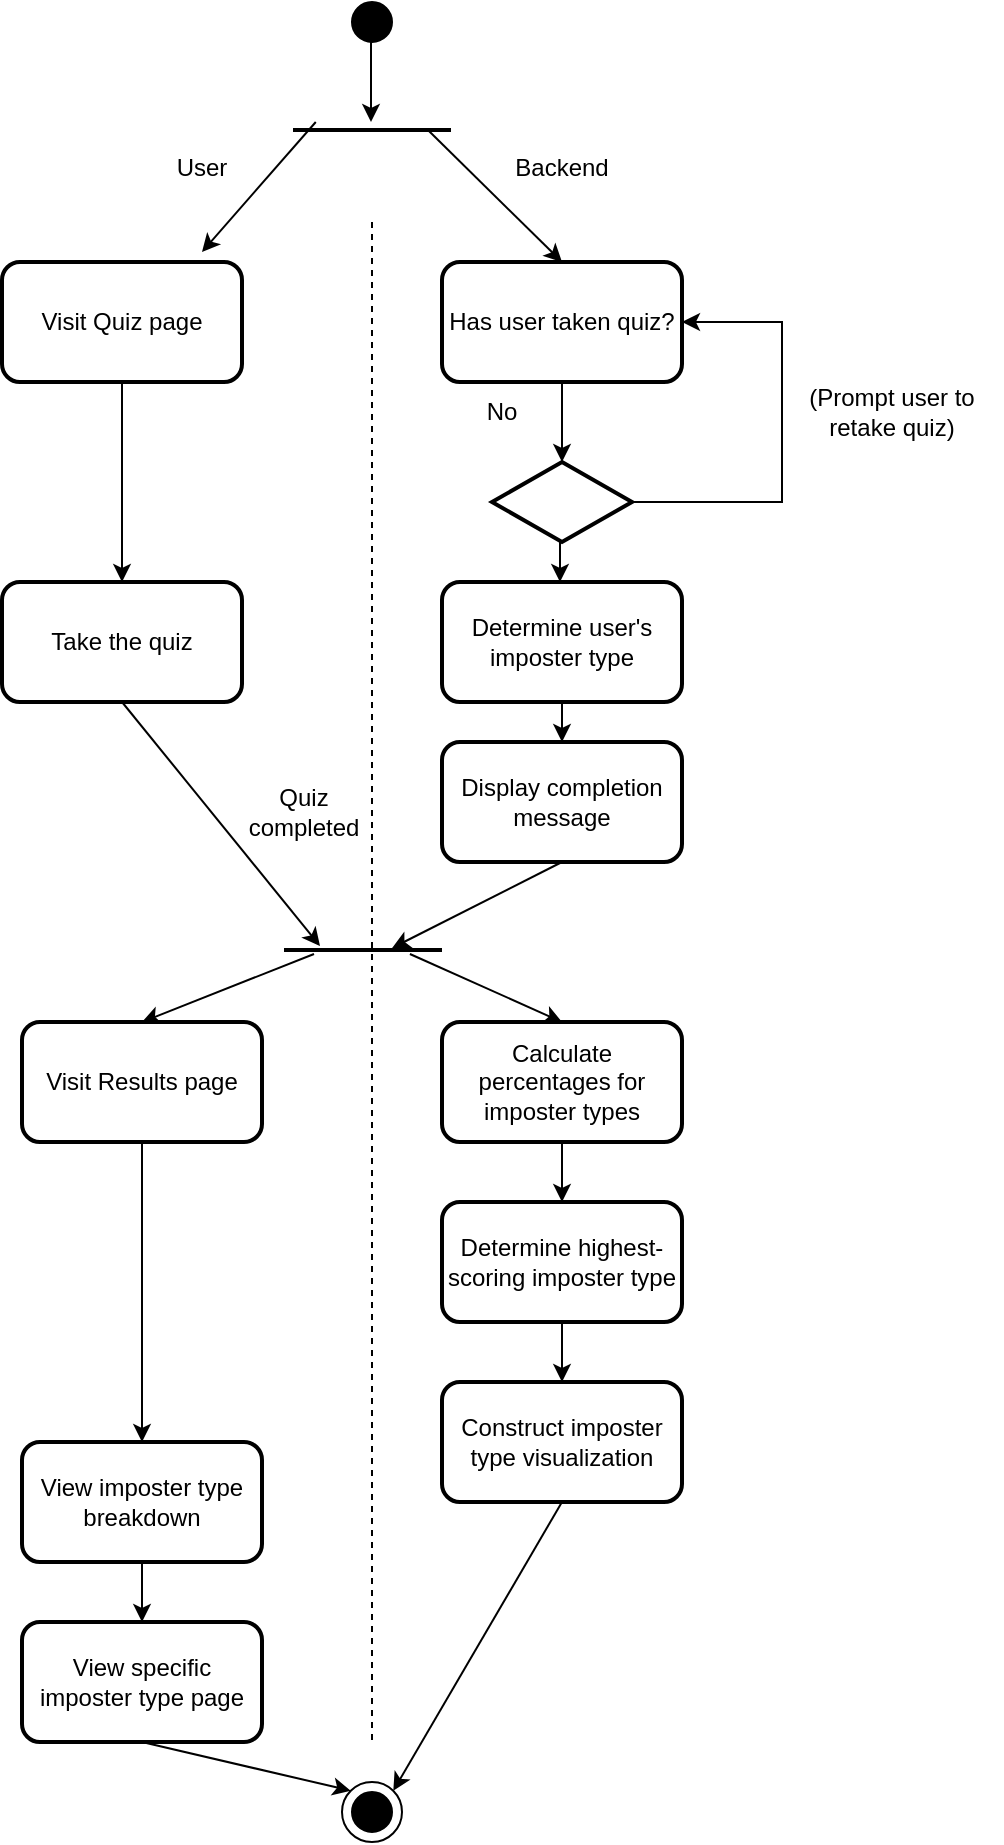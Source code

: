 <mxfile version="16.3.0" type="device"><diagram id="PodS3V020cLCIM8Ogwl_" name="Page-1"><mxGraphModel dx="1581" dy="877" grid="1" gridSize="10" guides="1" tooltips="1" connect="1" arrows="1" fold="1" page="1" pageScale="1" pageWidth="850" pageHeight="1100" math="0" shadow="0"><root><mxCell id="0"/><mxCell id="1" parent="0"/><mxCell id="PCp2Ykoz_1IYvYtJUqGJ-2" value="" style="line;strokeWidth=1;fillColor=none;align=left;verticalAlign=middle;spacingTop=-1;spacingLeft=3;spacingRight=3;rotatable=0;labelPosition=right;points=[];portConstraint=eastwest;direction=south;dashed=1;" vertex="1" parent="1"><mxGeometry x="401" y="120" width="8" height="760" as="geometry"/></mxCell><mxCell id="PCp2Ykoz_1IYvYtJUqGJ-5" value="" style="verticalLabelPosition=bottom;verticalAlign=top;html=1;shape=mxgraph.flowchart.on-page_reference;fillColor=#000000;" vertex="1" parent="1"><mxGeometry x="395" y="10" width="20" height="20" as="geometry"/></mxCell><mxCell id="PCp2Ykoz_1IYvYtJUqGJ-6" value="" style="endArrow=classic;html=1;rounded=0;" edge="1" parent="1"><mxGeometry width="50" height="50" relative="1" as="geometry"><mxPoint x="404.5" y="20" as="sourcePoint"/><mxPoint x="404.5" y="70" as="targetPoint"/></mxGeometry></mxCell><mxCell id="PCp2Ykoz_1IYvYtJUqGJ-7" value="" style="line;strokeWidth=2;fillColor=none;align=left;verticalAlign=middle;spacingTop=-1;spacingLeft=3;spacingRight=3;rotatable=0;labelPosition=right;points=[];portConstraint=eastwest;" vertex="1" parent="1"><mxGeometry x="365.5" y="70" width="79" height="8" as="geometry"/></mxCell><mxCell id="PCp2Ykoz_1IYvYtJUqGJ-8" value="" style="endArrow=classic;html=1;rounded=0;" edge="1" parent="1"><mxGeometry width="50" height="50" relative="1" as="geometry"><mxPoint x="376.88" y="70" as="sourcePoint"/><mxPoint x="320.005" y="135" as="targetPoint"/></mxGeometry></mxCell><mxCell id="PCp2Ykoz_1IYvYtJUqGJ-10" value="User" style="text;html=1;strokeColor=none;fillColor=none;align=center;verticalAlign=middle;whiteSpace=wrap;rounded=0;" vertex="1" parent="1"><mxGeometry x="290" y="78" width="60" height="30" as="geometry"/></mxCell><mxCell id="PCp2Ykoz_1IYvYtJUqGJ-11" value="" style="endArrow=classic;html=1;rounded=0;exitX=0.854;exitY=0.5;exitDx=0;exitDy=0;exitPerimeter=0;" edge="1" parent="1" source="PCp2Ykoz_1IYvYtJUqGJ-7"><mxGeometry width="50" height="50" relative="1" as="geometry"><mxPoint x="390" y="80" as="sourcePoint"/><mxPoint x="500" y="140" as="targetPoint"/></mxGeometry></mxCell><mxCell id="PCp2Ykoz_1IYvYtJUqGJ-12" value="Backend" style="text;html=1;strokeColor=none;fillColor=none;align=center;verticalAlign=middle;whiteSpace=wrap;rounded=0;" vertex="1" parent="1"><mxGeometry x="470" y="78" width="60" height="30" as="geometry"/></mxCell><mxCell id="PCp2Ykoz_1IYvYtJUqGJ-13" value="Visit Quiz page" style="rounded=1;whiteSpace=wrap;html=1;strokeWidth=2;fillColor=#FFFFFF;" vertex="1" parent="1"><mxGeometry x="220" y="140" width="120" height="60" as="geometry"/></mxCell><mxCell id="PCp2Ykoz_1IYvYtJUqGJ-14" value="Has user taken quiz?" style="rounded=1;whiteSpace=wrap;html=1;strokeWidth=2;fillColor=#FFFFFF;" vertex="1" parent="1"><mxGeometry x="440" y="140" width="120" height="60" as="geometry"/></mxCell><mxCell id="PCp2Ykoz_1IYvYtJUqGJ-15" value="" style="rhombus;whiteSpace=wrap;html=1;strokeWidth=2;fillColor=#FFFFFF;" vertex="1" parent="1"><mxGeometry x="465" y="240" width="70" height="40" as="geometry"/></mxCell><mxCell id="PCp2Ykoz_1IYvYtJUqGJ-16" value="" style="endArrow=classic;html=1;rounded=0;exitX=0.5;exitY=1;exitDx=0;exitDy=0;entryX=0.5;entryY=0;entryDx=0;entryDy=0;" edge="1" parent="1" source="PCp2Ykoz_1IYvYtJUqGJ-14" target="PCp2Ykoz_1IYvYtJUqGJ-15"><mxGeometry width="50" height="50" relative="1" as="geometry"><mxPoint x="430" y="290" as="sourcePoint"/><mxPoint x="480" y="240" as="targetPoint"/></mxGeometry></mxCell><mxCell id="PCp2Ykoz_1IYvYtJUqGJ-17" value="No" style="text;html=1;strokeColor=none;fillColor=none;align=center;verticalAlign=middle;whiteSpace=wrap;rounded=0;" vertex="1" parent="1"><mxGeometry x="440" y="200" width="60" height="30" as="geometry"/></mxCell><mxCell id="PCp2Ykoz_1IYvYtJUqGJ-18" value="" style="endArrow=classic;html=1;rounded=0;exitX=1;exitY=0.5;exitDx=0;exitDy=0;entryX=1;entryY=0.5;entryDx=0;entryDy=0;" edge="1" parent="1" source="PCp2Ykoz_1IYvYtJUqGJ-15" target="PCp2Ykoz_1IYvYtJUqGJ-14"><mxGeometry width="50" height="50" relative="1" as="geometry"><mxPoint x="560" y="290" as="sourcePoint"/><mxPoint x="610" y="240" as="targetPoint"/><Array as="points"><mxPoint x="610" y="260"/><mxPoint x="610" y="170"/></Array></mxGeometry></mxCell><mxCell id="PCp2Ykoz_1IYvYtJUqGJ-19" value="(Prompt user to retake quiz)" style="text;html=1;strokeColor=none;fillColor=none;align=center;verticalAlign=middle;whiteSpace=wrap;rounded=0;" vertex="1" parent="1"><mxGeometry x="610" y="200" width="110" height="30" as="geometry"/></mxCell><mxCell id="PCp2Ykoz_1IYvYtJUqGJ-20" value="Take the quiz" style="rounded=1;whiteSpace=wrap;html=1;strokeWidth=2;fillColor=#FFFFFF;" vertex="1" parent="1"><mxGeometry x="220" y="300" width="120" height="60" as="geometry"/></mxCell><mxCell id="PCp2Ykoz_1IYvYtJUqGJ-21" value="" style="endArrow=classic;html=1;rounded=0;exitX=0.5;exitY=1;exitDx=0;exitDy=0;entryX=0.5;entryY=0;entryDx=0;entryDy=0;" edge="1" parent="1" source="PCp2Ykoz_1IYvYtJUqGJ-13" target="PCp2Ykoz_1IYvYtJUqGJ-20"><mxGeometry width="50" height="50" relative="1" as="geometry"><mxPoint x="130" y="280" as="sourcePoint"/><mxPoint x="180" y="230" as="targetPoint"/></mxGeometry></mxCell><mxCell id="PCp2Ykoz_1IYvYtJUqGJ-22" value="Display completion message" style="rounded=1;whiteSpace=wrap;html=1;strokeWidth=2;fillColor=#FFFFFF;" vertex="1" parent="1"><mxGeometry x="440" y="380" width="120" height="60" as="geometry"/></mxCell><mxCell id="PCp2Ykoz_1IYvYtJUqGJ-23" value="" style="endArrow=classic;html=1;rounded=0;exitX=0.5;exitY=1;exitDx=0;exitDy=0;" edge="1" parent="1"><mxGeometry width="50" height="50" relative="1" as="geometry"><mxPoint x="499" y="280" as="sourcePoint"/><mxPoint x="499" y="300" as="targetPoint"/></mxGeometry></mxCell><mxCell id="PCp2Ykoz_1IYvYtJUqGJ-24" value="" style="line;strokeWidth=2;fillColor=none;align=left;verticalAlign=middle;spacingTop=-1;spacingLeft=3;spacingRight=3;rotatable=0;labelPosition=right;points=[];portConstraint=eastwest;" vertex="1" parent="1"><mxGeometry x="361" y="480" width="79" height="8" as="geometry"/></mxCell><mxCell id="PCp2Ykoz_1IYvYtJUqGJ-25" value="" style="endArrow=classic;html=1;rounded=0;exitX=0.5;exitY=1;exitDx=0;exitDy=0;entryX=0.228;entryY=0.25;entryDx=0;entryDy=0;entryPerimeter=0;" edge="1" parent="1" source="PCp2Ykoz_1IYvYtJUqGJ-20" target="PCp2Ykoz_1IYvYtJUqGJ-24"><mxGeometry width="50" height="50" relative="1" as="geometry"><mxPoint x="290" y="210" as="sourcePoint"/><mxPoint x="290" y="310" as="targetPoint"/></mxGeometry></mxCell><mxCell id="PCp2Ykoz_1IYvYtJUqGJ-26" value="" style="endArrow=classic;html=1;rounded=0;exitX=0.5;exitY=1;exitDx=0;exitDy=0;entryX=0.684;entryY=0.375;entryDx=0;entryDy=0;entryPerimeter=0;" edge="1" parent="1" source="PCp2Ykoz_1IYvYtJUqGJ-22" target="PCp2Ykoz_1IYvYtJUqGJ-24"><mxGeometry width="50" height="50" relative="1" as="geometry"><mxPoint x="290" y="370" as="sourcePoint"/><mxPoint x="389.012" y="422" as="targetPoint"/></mxGeometry></mxCell><mxCell id="PCp2Ykoz_1IYvYtJUqGJ-27" value="Determine user's imposter type" style="rounded=1;whiteSpace=wrap;html=1;strokeWidth=2;fillColor=#FFFFFF;" vertex="1" parent="1"><mxGeometry x="440" y="300" width="120" height="60" as="geometry"/></mxCell><mxCell id="PCp2Ykoz_1IYvYtJUqGJ-29" value="" style="endArrow=classic;html=1;rounded=0;exitX=0.5;exitY=1;exitDx=0;exitDy=0;entryX=0.5;entryY=0;entryDx=0;entryDy=0;" edge="1" parent="1" source="PCp2Ykoz_1IYvYtJUqGJ-27" target="PCp2Ykoz_1IYvYtJUqGJ-22"><mxGeometry width="50" height="50" relative="1" as="geometry"><mxPoint x="110" y="420" as="sourcePoint"/><mxPoint x="160" y="370" as="targetPoint"/></mxGeometry></mxCell><mxCell id="PCp2Ykoz_1IYvYtJUqGJ-30" value="Visit Results page" style="rounded=1;whiteSpace=wrap;html=1;strokeWidth=2;fillColor=#FFFFFF;" vertex="1" parent="1"><mxGeometry x="230" y="520" width="120" height="60" as="geometry"/></mxCell><mxCell id="PCp2Ykoz_1IYvYtJUqGJ-31" value="Quiz completed" style="text;html=1;strokeColor=none;fillColor=none;align=center;verticalAlign=middle;whiteSpace=wrap;rounded=0;" vertex="1" parent="1"><mxGeometry x="341" y="400" width="60" height="30" as="geometry"/></mxCell><mxCell id="PCp2Ykoz_1IYvYtJUqGJ-32" value="Calculate percentages for imposter types" style="rounded=1;whiteSpace=wrap;html=1;strokeWidth=2;fillColor=#FFFFFF;" vertex="1" parent="1"><mxGeometry x="440" y="520" width="120" height="60" as="geometry"/></mxCell><mxCell id="PCp2Ykoz_1IYvYtJUqGJ-33" value="" style="endArrow=classic;html=1;rounded=0;exitX=0.19;exitY=0.75;exitDx=0;exitDy=0;exitPerimeter=0;entryX=0.5;entryY=0;entryDx=0;entryDy=0;" edge="1" parent="1" source="PCp2Ykoz_1IYvYtJUqGJ-24" target="PCp2Ykoz_1IYvYtJUqGJ-30"><mxGeometry width="50" height="50" relative="1" as="geometry"><mxPoint x="130" y="550" as="sourcePoint"/><mxPoint x="180" y="500" as="targetPoint"/></mxGeometry></mxCell><mxCell id="PCp2Ykoz_1IYvYtJUqGJ-34" value="" style="endArrow=classic;html=1;rounded=0;exitX=0.797;exitY=0.75;exitDx=0;exitDy=0;exitPerimeter=0;entryX=0.5;entryY=0;entryDx=0;entryDy=0;" edge="1" parent="1" source="PCp2Ykoz_1IYvYtJUqGJ-24" target="PCp2Ykoz_1IYvYtJUqGJ-32"><mxGeometry width="50" height="50" relative="1" as="geometry"><mxPoint x="620" y="550" as="sourcePoint"/><mxPoint x="670" y="500" as="targetPoint"/></mxGeometry></mxCell><mxCell id="PCp2Ykoz_1IYvYtJUqGJ-35" value="Determine highest-scoring imposter type" style="rounded=1;whiteSpace=wrap;html=1;strokeWidth=2;fillColor=#FFFFFF;" vertex="1" parent="1"><mxGeometry x="440" y="610" width="120" height="60" as="geometry"/></mxCell><mxCell id="PCp2Ykoz_1IYvYtJUqGJ-36" value="" style="endArrow=classic;html=1;rounded=0;exitX=0.5;exitY=1;exitDx=0;exitDy=0;entryX=0.5;entryY=0;entryDx=0;entryDy=0;" edge="1" parent="1" source="PCp2Ykoz_1IYvYtJUqGJ-32" target="PCp2Ykoz_1IYvYtJUqGJ-35"><mxGeometry width="50" height="50" relative="1" as="geometry"><mxPoint x="290" y="710" as="sourcePoint"/><mxPoint x="340" y="660" as="targetPoint"/></mxGeometry></mxCell><mxCell id="PCp2Ykoz_1IYvYtJUqGJ-37" value="View specific imposter type page" style="rounded=1;whiteSpace=wrap;html=1;strokeWidth=2;fillColor=#FFFFFF;" vertex="1" parent="1"><mxGeometry x="230" y="820" width="120" height="60" as="geometry"/></mxCell><mxCell id="PCp2Ykoz_1IYvYtJUqGJ-38" value="View imposter type breakdown" style="rounded=1;whiteSpace=wrap;html=1;strokeWidth=2;fillColor=#FFFFFF;" vertex="1" parent="1"><mxGeometry x="230" y="730" width="120" height="60" as="geometry"/></mxCell><mxCell id="PCp2Ykoz_1IYvYtJUqGJ-39" value="" style="endArrow=classic;html=1;rounded=0;exitX=0.5;exitY=1;exitDx=0;exitDy=0;entryX=0.5;entryY=0;entryDx=0;entryDy=0;" edge="1" parent="1" source="PCp2Ykoz_1IYvYtJUqGJ-30" target="PCp2Ykoz_1IYvYtJUqGJ-38"><mxGeometry width="50" height="50" relative="1" as="geometry"><mxPoint x="110" y="690" as="sourcePoint"/><mxPoint x="160" y="640" as="targetPoint"/></mxGeometry></mxCell><mxCell id="PCp2Ykoz_1IYvYtJUqGJ-40" value="" style="endArrow=classic;html=1;rounded=0;exitX=0.5;exitY=1;exitDx=0;exitDy=0;entryX=0.5;entryY=0;entryDx=0;entryDy=0;" edge="1" parent="1" source="PCp2Ykoz_1IYvYtJUqGJ-38" target="PCp2Ykoz_1IYvYtJUqGJ-37"><mxGeometry width="50" height="50" relative="1" as="geometry"><mxPoint x="300" y="590" as="sourcePoint"/><mxPoint x="300" y="630" as="targetPoint"/></mxGeometry></mxCell><mxCell id="PCp2Ykoz_1IYvYtJUqGJ-43" value="" style="group" vertex="1" connectable="0" parent="1"><mxGeometry x="390" y="900" width="30" height="30" as="geometry"/></mxCell><mxCell id="PCp2Ykoz_1IYvYtJUqGJ-42" value="" style="verticalLabelPosition=bottom;verticalAlign=top;html=1;shape=mxgraph.flowchart.on-page_reference;fillColor=#FFFFFF;strokeWidth=1;" vertex="1" parent="PCp2Ykoz_1IYvYtJUqGJ-43"><mxGeometry width="30" height="30" as="geometry"/></mxCell><mxCell id="PCp2Ykoz_1IYvYtJUqGJ-41" value="" style="verticalLabelPosition=bottom;verticalAlign=top;html=1;shape=mxgraph.flowchart.on-page_reference;fillColor=#000000;strokeWidth=1;" vertex="1" parent="PCp2Ykoz_1IYvYtJUqGJ-43"><mxGeometry x="5" y="5" width="20" height="20" as="geometry"/></mxCell><mxCell id="PCp2Ykoz_1IYvYtJUqGJ-44" value="" style="endArrow=classic;html=1;rounded=0;exitX=0.5;exitY=1;exitDx=0;exitDy=0;entryX=0.145;entryY=0.145;entryDx=0;entryDy=0;entryPerimeter=0;" edge="1" parent="1" source="PCp2Ykoz_1IYvYtJUqGJ-37" target="PCp2Ykoz_1IYvYtJUqGJ-42"><mxGeometry width="50" height="50" relative="1" as="geometry"><mxPoint x="310" y="880" as="sourcePoint"/><mxPoint x="360" y="830" as="targetPoint"/></mxGeometry></mxCell><mxCell id="PCp2Ykoz_1IYvYtJUqGJ-45" value="Construct imposter type visualization" style="rounded=1;whiteSpace=wrap;html=1;strokeWidth=2;fillColor=#FFFFFF;" vertex="1" parent="1"><mxGeometry x="440" y="700" width="120" height="60" as="geometry"/></mxCell><mxCell id="PCp2Ykoz_1IYvYtJUqGJ-46" value="" style="endArrow=classic;html=1;rounded=0;exitX=0.5;exitY=1;exitDx=0;exitDy=0;entryX=0.855;entryY=0.145;entryDx=0;entryDy=0;entryPerimeter=0;" edge="1" parent="1" source="PCp2Ykoz_1IYvYtJUqGJ-45" target="PCp2Ykoz_1IYvYtJUqGJ-42"><mxGeometry width="50" height="50" relative="1" as="geometry"><mxPoint x="440" y="880" as="sourcePoint"/><mxPoint x="490" y="830" as="targetPoint"/></mxGeometry></mxCell><mxCell id="PCp2Ykoz_1IYvYtJUqGJ-47" value="" style="endArrow=classic;html=1;rounded=0;exitX=0.5;exitY=1;exitDx=0;exitDy=0;entryX=0.5;entryY=0;entryDx=0;entryDy=0;" edge="1" parent="1" source="PCp2Ykoz_1IYvYtJUqGJ-35" target="PCp2Ykoz_1IYvYtJUqGJ-45"><mxGeometry width="50" height="50" relative="1" as="geometry"><mxPoint x="540" y="830" as="sourcePoint"/><mxPoint x="590" y="780" as="targetPoint"/></mxGeometry></mxCell></root></mxGraphModel></diagram></mxfile>